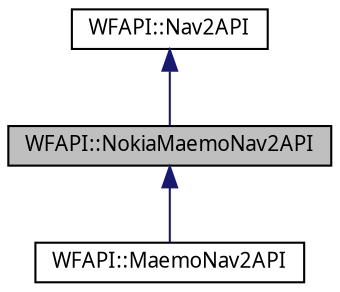 digraph G
{
  edge [fontname="FreeSans.ttf",fontsize=10,labelfontname="FreeSans.ttf",labelfontsize=10];
  node [fontname="FreeSans.ttf",fontsize=10,shape=record];
  Node1 [label="WFAPI::NokiaMaemoNav2API",height=0.2,width=0.4,color="black", fillcolor="grey75", style="filled" fontcolor="black"];
  Node2 -> Node1 [dir=back,color="midnightblue",fontsize=10,style="solid",fontname="FreeSans.ttf"];
  Node2 [label="WFAPI::Nav2API",height=0.2,width=0.4,color="black", fillcolor="white", style="filled",URL="$classWFAPI_1_1Nav2API.html"];
  Node1 -> Node3 [dir=back,color="midnightblue",fontsize=10,style="solid",fontname="FreeSans.ttf"];
  Node3 [label="WFAPI::MaemoNav2API",height=0.2,width=0.4,color="black", fillcolor="white", style="filled",URL="$classWFAPI_1_1MaemoNav2API.html"];
}
